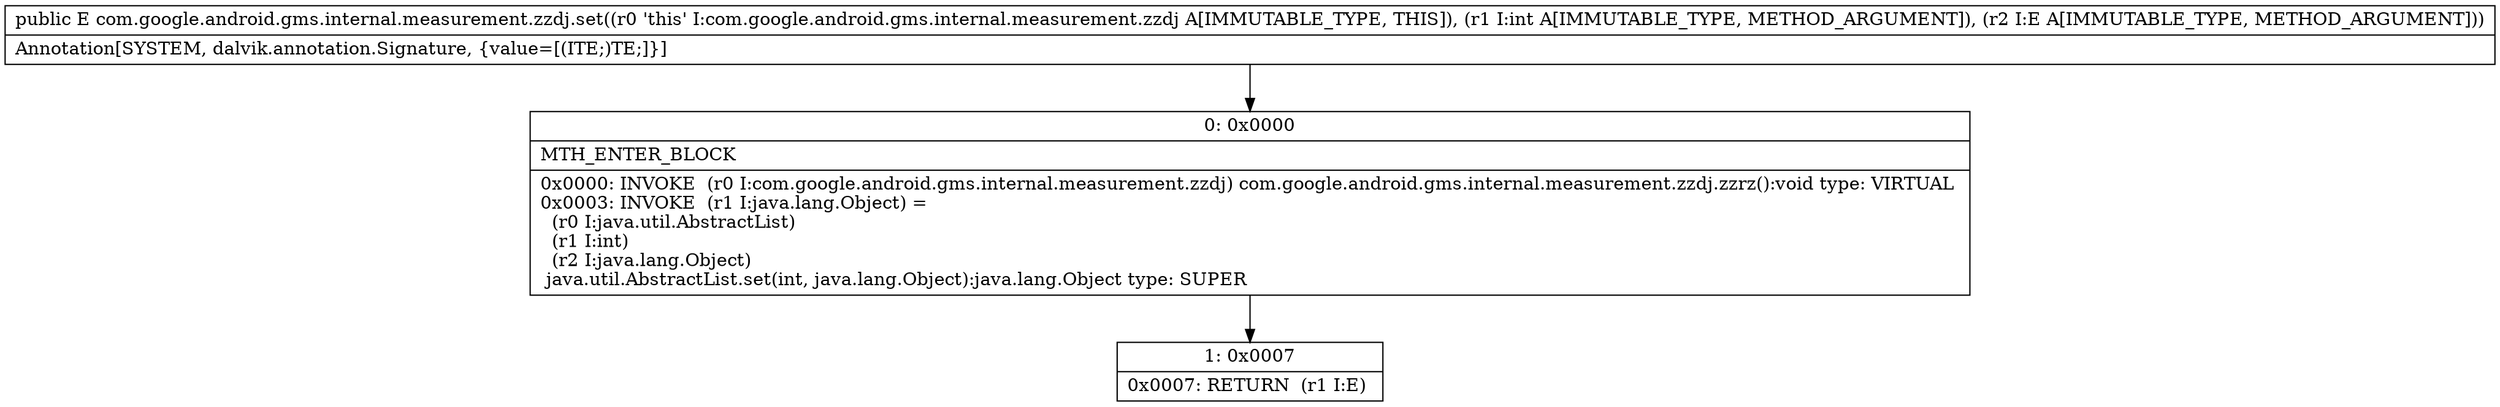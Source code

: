 digraph "CFG forcom.google.android.gms.internal.measurement.zzdj.set(ILjava\/lang\/Object;)Ljava\/lang\/Object;" {
Node_0 [shape=record,label="{0\:\ 0x0000|MTH_ENTER_BLOCK\l|0x0000: INVOKE  (r0 I:com.google.android.gms.internal.measurement.zzdj) com.google.android.gms.internal.measurement.zzdj.zzrz():void type: VIRTUAL \l0x0003: INVOKE  (r1 I:java.lang.Object) = \l  (r0 I:java.util.AbstractList)\l  (r1 I:int)\l  (r2 I:java.lang.Object)\l java.util.AbstractList.set(int, java.lang.Object):java.lang.Object type: SUPER \l}"];
Node_1 [shape=record,label="{1\:\ 0x0007|0x0007: RETURN  (r1 I:E) \l}"];
MethodNode[shape=record,label="{public E com.google.android.gms.internal.measurement.zzdj.set((r0 'this' I:com.google.android.gms.internal.measurement.zzdj A[IMMUTABLE_TYPE, THIS]), (r1 I:int A[IMMUTABLE_TYPE, METHOD_ARGUMENT]), (r2 I:E A[IMMUTABLE_TYPE, METHOD_ARGUMENT]))  | Annotation[SYSTEM, dalvik.annotation.Signature, \{value=[(ITE;)TE;]\}]\l}"];
MethodNode -> Node_0;
Node_0 -> Node_1;
}

